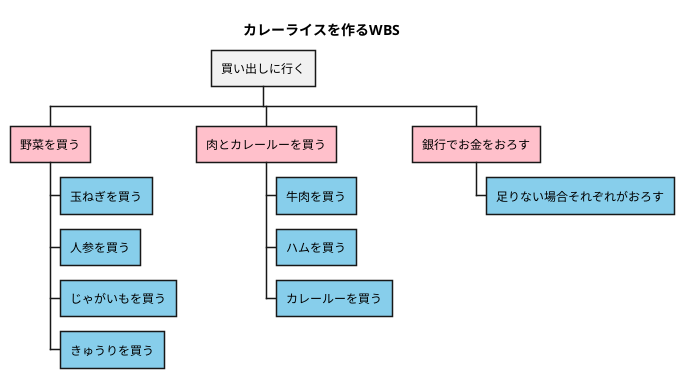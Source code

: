 @startwbs カレーライスを作るWBS
title カレーライスを作るWBS

* 買い出しに行く
**[#pink] 野菜を買う
+++[#SkyBlue] 玉ねぎを買う
+++[#SkyBlue] 人参を買う
+++[#SkyBlue] じゃがいもを買う
+++[#SkyBlue] きゅうりを買う
**[#pink] 肉とカレールーを買う
+++[#SkyBlue] 牛肉を買う
+++[#SkyBlue] ハムを買う
+++[#SkyBlue] カレールーを買う
**[#pink] 銀行でお金をおろす
+++[#SkyBlue] 足りない場合それぞれがおろす
